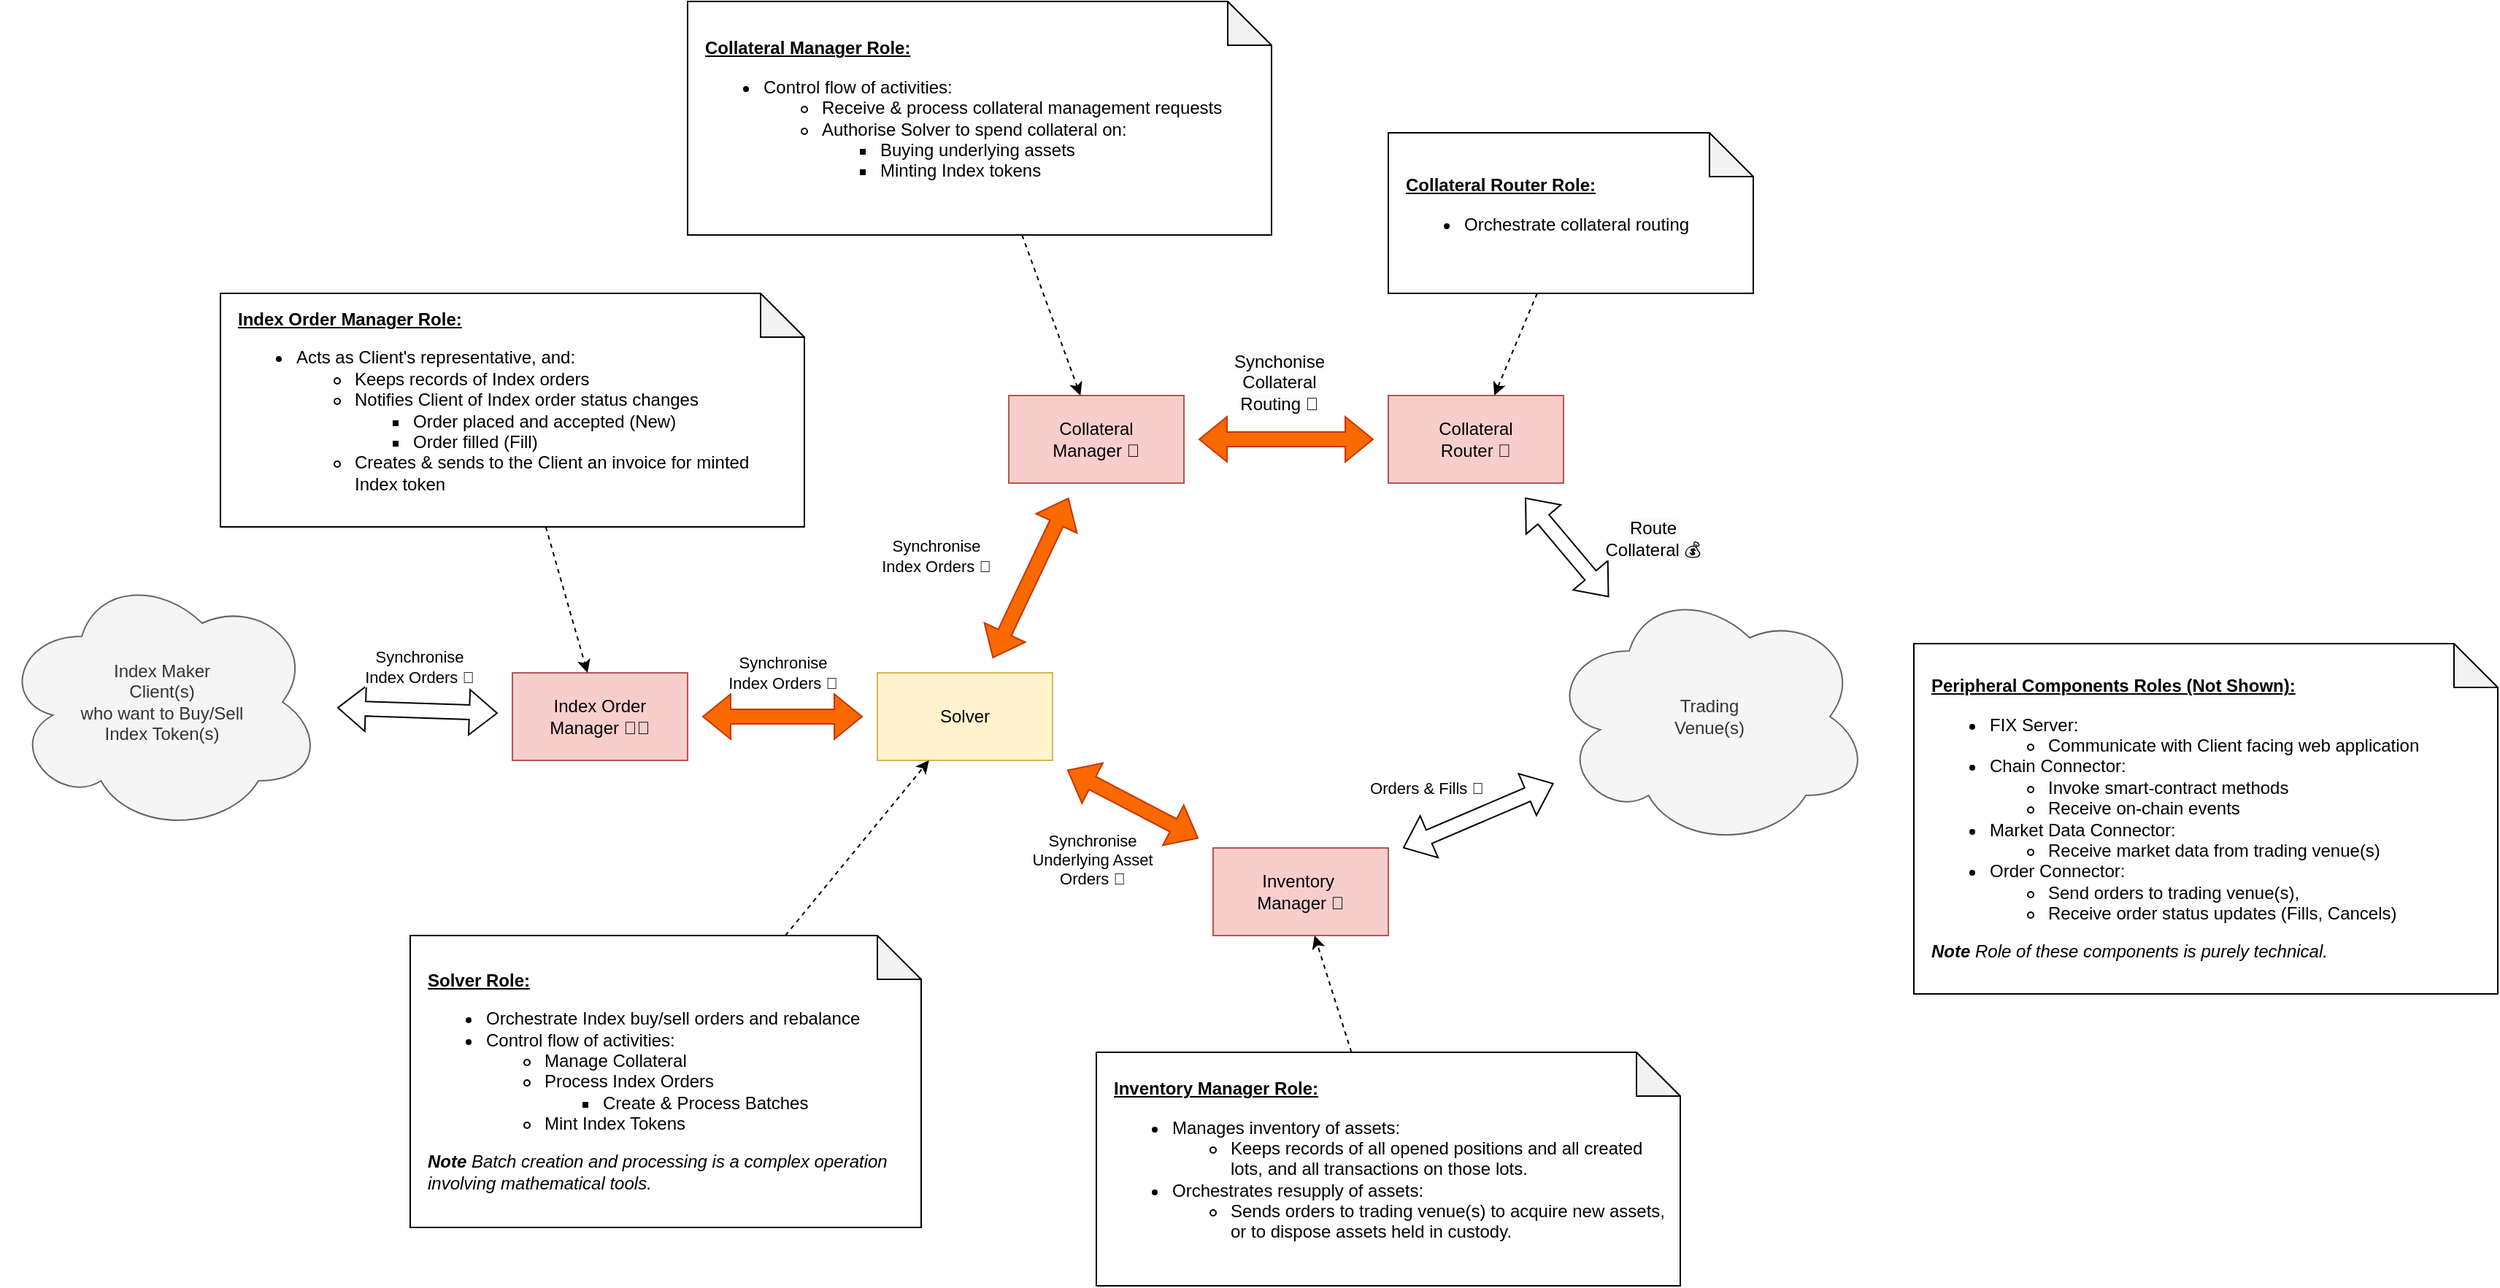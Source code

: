 <mxfile version="24.7.8">
  <diagram name="Page-1" id="yJDUe8JdftnQUV99fM7-">
    <mxGraphModel dx="2153" dy="1460" grid="1" gridSize="10" guides="1" tooltips="1" connect="1" arrows="1" fold="1" page="1" pageScale="1" pageWidth="1169" pageHeight="827" math="0" shadow="0">
      <root>
        <mxCell id="0" />
        <mxCell id="1" parent="0" />
        <mxCell id="acGK86W74Pha8hfMKejU-4" style="rounded=0;orthogonalLoop=1;jettySize=auto;html=1;shape=flexArrow;targetPerimeterSpacing=10;sourcePerimeterSpacing=10;startArrow=block;" parent="1" source="acGK86W74Pha8hfMKejU-29" target="acGK86W74Pha8hfMKejU-3" edge="1">
          <mxGeometry relative="1" as="geometry" />
        </mxCell>
        <mxCell id="acGK86W74Pha8hfMKejU-8" value="&lt;div&gt;&lt;span style=&quot;font-size: 12px; background-color: rgb(251, 251, 251);&quot;&gt;Route&lt;/span&gt;&lt;/div&gt;&lt;div&gt;&lt;span style=&quot;font-size: 12px; background-color: rgb(251, 251, 251);&quot;&gt;Collateral 💰&lt;/span&gt;&lt;/div&gt;" style="edgeLabel;html=1;align=center;verticalAlign=middle;resizable=0;points=[];" parent="acGK86W74Pha8hfMKejU-4" vertex="1" connectable="0">
          <mxGeometry x="-0.029" y="3" relative="1" as="geometry">
            <mxPoint x="57" y="-4" as="offset" />
          </mxGeometry>
        </mxCell>
        <mxCell id="acGK86W74Pha8hfMKejU-1" value="Collateral&lt;div&gt;Manager 🏦&lt;/div&gt;" style="rounded=0;whiteSpace=wrap;html=1;fillColor=#f8cecc;strokeColor=#b85450;" parent="1" vertex="1">
          <mxGeometry x="340" y="70" width="120" height="60" as="geometry" />
        </mxCell>
        <mxCell id="acGK86W74Pha8hfMKejU-2" value="Inventory&amp;nbsp;&lt;div&gt;Manager 💱&lt;/div&gt;" style="rounded=0;whiteSpace=wrap;html=1;fillColor=#f8cecc;strokeColor=#b85450;" parent="1" vertex="1">
          <mxGeometry x="480" y="380" width="120" height="60" as="geometry" />
        </mxCell>
        <mxCell id="acGK86W74Pha8hfMKejU-3" value="Trading&lt;div&gt;Venue(s)&lt;/div&gt;" style="ellipse;shape=cloud;whiteSpace=wrap;html=1;fillColor=#f5f5f5;fontColor=#333333;strokeColor=#666666;" parent="1" vertex="1">
          <mxGeometry x="710" y="200" width="220" height="180" as="geometry" />
        </mxCell>
        <mxCell id="acGK86W74Pha8hfMKejU-5" style="rounded=0;orthogonalLoop=1;jettySize=auto;html=1;shape=flexArrow;targetPerimeterSpacing=10;sourcePerimeterSpacing=10;startArrow=block;" parent="1" source="acGK86W74Pha8hfMKejU-2" target="acGK86W74Pha8hfMKejU-3" edge="1">
          <mxGeometry relative="1" as="geometry" />
        </mxCell>
        <mxCell id="acGK86W74Pha8hfMKejU-9" value="Orders &amp;amp; Fills 🚚" style="edgeLabel;html=1;align=center;verticalAlign=middle;resizable=0;points=[];" parent="acGK86W74Pha8hfMKejU-5" vertex="1" connectable="0">
          <mxGeometry x="-0.115" y="2" relative="1" as="geometry">
            <mxPoint x="-29" y="-20" as="offset" />
          </mxGeometry>
        </mxCell>
        <mxCell id="acGK86W74Pha8hfMKejU-12" value="Synchronise&lt;div&gt;Index Orders 🔄&lt;/div&gt;" style="rounded=0;orthogonalLoop=1;jettySize=auto;html=1;shape=flexArrow;targetPerimeterSpacing=10;sourcePerimeterSpacing=10;startArrow=block;fillColor=#fa6800;strokeColor=#C73500;" parent="1" source="acGK86W74Pha8hfMKejU-11" target="acGK86W74Pha8hfMKejU-1" edge="1">
          <mxGeometry x="-0.234" y="65" relative="1" as="geometry">
            <mxPoint as="offset" />
          </mxGeometry>
        </mxCell>
        <mxCell id="acGK86W74Pha8hfMKejU-13" value="Synchronise&lt;div&gt;Underlying Asset&lt;/div&gt;&lt;div&gt;Orders 🔄&lt;/div&gt;" style="rounded=0;orthogonalLoop=1;jettySize=auto;html=1;shape=flexArrow;targetPerimeterSpacing=10;sourcePerimeterSpacing=10;startArrow=block;fillColor=#fa6800;strokeColor=#C73500;" parent="1" source="acGK86W74Pha8hfMKejU-11" target="acGK86W74Pha8hfMKejU-2" edge="1">
          <mxGeometry x="-0.142" y="-47" relative="1" as="geometry">
            <mxPoint as="offset" />
          </mxGeometry>
        </mxCell>
        <mxCell id="acGK86W74Pha8hfMKejU-11" value="Solver" style="rounded=0;whiteSpace=wrap;html=1;fillColor=#fff2cc;strokeColor=#d6b656;" parent="1" vertex="1">
          <mxGeometry x="250" y="260" width="120" height="60" as="geometry" />
        </mxCell>
        <mxCell id="acGK86W74Pha8hfMKejU-15" value="Synchronise&lt;div&gt;Index Orders 🔄&lt;/div&gt;" style="rounded=0;orthogonalLoop=1;jettySize=auto;html=1;shape=flexArrow;startArrow=block;targetPerimeterSpacing=10;sourcePerimeterSpacing=10;fillColor=#fa6800;strokeColor=#C73500;" parent="1" source="acGK86W74Pha8hfMKejU-14" target="acGK86W74Pha8hfMKejU-11" edge="1">
          <mxGeometry y="30" relative="1" as="geometry">
            <mxPoint as="offset" />
          </mxGeometry>
        </mxCell>
        <mxCell id="acGK86W74Pha8hfMKejU-14" value="Index Order&lt;div&gt;Manager 👩‍💼&lt;/div&gt;" style="rounded=0;whiteSpace=wrap;html=1;fillColor=#f8cecc;strokeColor=#b85450;" parent="1" vertex="1">
          <mxGeometry y="260" width="120" height="60" as="geometry" />
        </mxCell>
        <mxCell id="acGK86W74Pha8hfMKejU-16" value="&lt;div&gt;Index Maker&lt;/div&gt;Client(s)&lt;div&gt;who want to Buy/Sell&lt;/div&gt;&lt;div&gt;Index Token(s)&lt;/div&gt;" style="ellipse;shape=cloud;whiteSpace=wrap;html=1;fillColor=#f5f5f5;fontColor=#333333;strokeColor=#666666;" parent="1" vertex="1">
          <mxGeometry x="-350" y="190" width="220" height="180" as="geometry" />
        </mxCell>
        <mxCell id="acGK86W74Pha8hfMKejU-17" value="Synchronise&lt;div&gt;Index Orders 🔄&lt;/div&gt;" style="rounded=0;orthogonalLoop=1;jettySize=auto;html=1;shape=flexArrow;startArrow=block;targetPerimeterSpacing=10;sourcePerimeterSpacing=10;" parent="1" source="acGK86W74Pha8hfMKejU-16" target="acGK86W74Pha8hfMKejU-14" edge="1">
          <mxGeometry y="30" relative="1" as="geometry">
            <mxPoint x="-90" y="389.33" as="sourcePoint" />
            <mxPoint x="10" y="389.33" as="targetPoint" />
            <mxPoint as="offset" />
          </mxGeometry>
        </mxCell>
        <mxCell id="acGK86W74Pha8hfMKejU-19" style="rounded=0;orthogonalLoop=1;jettySize=auto;html=1;dashed=1;" parent="1" source="acGK86W74Pha8hfMKejU-18" target="acGK86W74Pha8hfMKejU-11" edge="1">
          <mxGeometry relative="1" as="geometry" />
        </mxCell>
        <mxCell id="acGK86W74Pha8hfMKejU-18" value="&lt;u&gt;&lt;b&gt;Solver Role:&lt;/b&gt;&lt;/u&gt;&lt;div&gt;&lt;ul&gt;&lt;li&gt;Orchestrate Index buy/sell orders and rebalance&lt;/li&gt;&lt;li&gt;Control flow of activities:&lt;/li&gt;&lt;ul&gt;&lt;li&gt;Manage Collateral&lt;/li&gt;&lt;li&gt;Process Index Orders&lt;/li&gt;&lt;ul&gt;&lt;li&gt;Create &amp;amp; Process Batches&lt;/li&gt;&lt;/ul&gt;&lt;li&gt;Mint Index Tokens&lt;/li&gt;&lt;/ul&gt;&lt;/ul&gt;&lt;div&gt;&lt;i&gt;&lt;b&gt;Note&lt;/b&gt; Batch creation and processing is a complex operation involving mathematical tools.&lt;/i&gt;&lt;/div&gt;&lt;/div&gt;" style="shape=note;whiteSpace=wrap;html=1;backgroundOutline=1;darkOpacity=0.05;spacingLeft=10;spacingBottom=10;spacingRight=10;spacingTop=10;align=left;" parent="1" vertex="1">
          <mxGeometry x="-70" y="440" width="350" height="200" as="geometry" />
        </mxCell>
        <mxCell id="acGK86W74Pha8hfMKejU-20" value="&lt;u&gt;&lt;b&gt;Collateral Manager Role:&lt;/b&gt;&lt;/u&gt;&lt;div&gt;&lt;ul&gt;&lt;li&gt;&lt;span style=&quot;background-color: initial;&quot;&gt;Control flow of activities:&lt;/span&gt;&lt;br&gt;&lt;/li&gt;&lt;ul&gt;&lt;li&gt;Receive &amp;amp; process collateral management requests&lt;/li&gt;&lt;li&gt;Authorise Solver to spend collateral on:&lt;/li&gt;&lt;ul&gt;&lt;li&gt;Buying underlying assets&lt;/li&gt;&lt;li&gt;Minting Index tokens&lt;/li&gt;&lt;/ul&gt;&lt;/ul&gt;&lt;/ul&gt;&lt;/div&gt;" style="shape=note;whiteSpace=wrap;html=1;backgroundOutline=1;darkOpacity=0.05;spacingLeft=10;spacingBottom=10;spacingRight=10;spacingTop=10;align=left;" parent="1" vertex="1">
          <mxGeometry x="120" y="-200" width="400" height="160" as="geometry" />
        </mxCell>
        <mxCell id="acGK86W74Pha8hfMKejU-21" style="rounded=0;orthogonalLoop=1;jettySize=auto;html=1;dashed=1;" parent="1" source="acGK86W74Pha8hfMKejU-20" target="acGK86W74Pha8hfMKejU-1" edge="1">
          <mxGeometry relative="1" as="geometry">
            <mxPoint x="280" y="130" as="sourcePoint" />
            <mxPoint x="307" y="-30" as="targetPoint" />
          </mxGeometry>
        </mxCell>
        <mxCell id="acGK86W74Pha8hfMKejU-22" value="&lt;u&gt;&lt;b&gt;Index Order Manager Role:&lt;/b&gt;&lt;/u&gt;&lt;div&gt;&lt;ul&gt;&lt;li&gt;Acts as Client&#39;s representative, and:&lt;/li&gt;&lt;ul&gt;&lt;li&gt;Keeps records of Index orders&lt;/li&gt;&lt;li&gt;Notifies Client of Index order status changes&lt;/li&gt;&lt;ul&gt;&lt;li&gt;Order placed and accepted (New)&lt;/li&gt;&lt;li&gt;Order filled (Fill)&lt;/li&gt;&lt;/ul&gt;&lt;li&gt;&lt;span style=&quot;background-color: initial;&quot;&gt;Creates &amp;amp; sends to the Client an invoice for minted Index token&lt;/span&gt;&lt;br&gt;&lt;/li&gt;&lt;/ul&gt;&lt;/ul&gt;&lt;/div&gt;" style="shape=note;whiteSpace=wrap;html=1;backgroundOutline=1;darkOpacity=0.05;spacingLeft=10;spacingBottom=10;spacingRight=10;spacingTop=10;align=left;" parent="1" vertex="1">
          <mxGeometry x="-200" width="400" height="160" as="geometry" />
        </mxCell>
        <mxCell id="acGK86W74Pha8hfMKejU-23" style="rounded=0;orthogonalLoop=1;jettySize=auto;html=1;dashed=1;" parent="1" source="acGK86W74Pha8hfMKejU-22" target="acGK86W74Pha8hfMKejU-14" edge="1">
          <mxGeometry relative="1" as="geometry">
            <mxPoint x="-270" y="140" as="sourcePoint" />
            <mxPoint x="-1" y="150" as="targetPoint" />
          </mxGeometry>
        </mxCell>
        <mxCell id="acGK86W74Pha8hfMKejU-25" style="rounded=0;orthogonalLoop=1;jettySize=auto;html=1;dashed=1;" parent="1" source="acGK86W74Pha8hfMKejU-24" target="acGK86W74Pha8hfMKejU-2" edge="1">
          <mxGeometry relative="1" as="geometry" />
        </mxCell>
        <mxCell id="acGK86W74Pha8hfMKejU-24" value="&lt;u&gt;&lt;b&gt;Inventory Manager Role:&lt;/b&gt;&lt;/u&gt;&lt;div&gt;&lt;ul&gt;&lt;li&gt;Manages inventory of assets:&lt;/li&gt;&lt;ul&gt;&lt;li&gt;Keeps records of all opened positions and all created lots, and all transactions on those lots.&lt;/li&gt;&lt;/ul&gt;&lt;li&gt;Orchestrates resupply of assets:&lt;/li&gt;&lt;ul&gt;&lt;li&gt;Sends orders to trading venue(s) to acquire new assets, or to dispose assets held in custody.&lt;/li&gt;&lt;/ul&gt;&lt;/ul&gt;&lt;/div&gt;" style="shape=note;whiteSpace=wrap;html=1;backgroundOutline=1;darkOpacity=0.05;spacingLeft=10;spacingBottom=10;spacingRight=10;spacingTop=10;align=left;" parent="1" vertex="1">
          <mxGeometry x="400" y="520" width="400" height="160" as="geometry" />
        </mxCell>
        <mxCell id="acGK86W74Pha8hfMKejU-28" value="&lt;u&gt;&lt;b&gt;Peripheral Components Roles (Not Shown):&lt;/b&gt;&lt;/u&gt;&lt;div&gt;&lt;ul&gt;&lt;li&gt;FIX Server:&lt;/li&gt;&lt;ul&gt;&lt;li&gt;Communicate with Client facing web application&lt;/li&gt;&lt;/ul&gt;&lt;li&gt;Chain Connector:&lt;/li&gt;&lt;ul&gt;&lt;li&gt;Invoke smart-contract methods&lt;/li&gt;&lt;li&gt;Receive on-chain events&lt;/li&gt;&lt;/ul&gt;&lt;li&gt;Market Data Connector:&lt;/li&gt;&lt;ul&gt;&lt;li&gt;Receive market data from trading venue(s)&lt;/li&gt;&lt;/ul&gt;&lt;li&gt;Order Connector:&lt;/li&gt;&lt;ul&gt;&lt;li&gt;Send orders to trading venue(s),&lt;/li&gt;&lt;li&gt;Receive order status updates (Fills, Cancels)&lt;/li&gt;&lt;/ul&gt;&lt;/ul&gt;&lt;div&gt;&lt;i&gt;&lt;b&gt;Note&lt;/b&gt; Role of these components is purely technical.&lt;/i&gt;&lt;/div&gt;&lt;/div&gt;" style="shape=note;whiteSpace=wrap;html=1;backgroundOutline=1;darkOpacity=0.05;spacingLeft=10;spacingBottom=10;spacingRight=10;spacingTop=10;align=left;" parent="1" vertex="1">
          <mxGeometry x="960" y="240" width="400" height="240" as="geometry" />
        </mxCell>
        <mxCell id="acGK86W74Pha8hfMKejU-29" value="Collateral&lt;div&gt;Router 🔄&lt;/div&gt;" style="rounded=0;whiteSpace=wrap;html=1;fillColor=#f8cecc;strokeColor=#b85450;" parent="1" vertex="1">
          <mxGeometry x="600" y="70" width="120" height="60" as="geometry" />
        </mxCell>
        <mxCell id="acGK86W74Pha8hfMKejU-32" style="rounded=0;orthogonalLoop=1;jettySize=auto;html=1;shape=flexArrow;targetPerimeterSpacing=10;sourcePerimeterSpacing=10;startArrow=block;fillColor=#fa6800;strokeColor=#C73500;" parent="1" source="acGK86W74Pha8hfMKejU-29" target="acGK86W74Pha8hfMKejU-1" edge="1">
          <mxGeometry relative="1" as="geometry">
            <mxPoint x="650" y="120" as="sourcePoint" />
            <mxPoint x="698" y="235" as="targetPoint" />
          </mxGeometry>
        </mxCell>
        <mxCell id="acGK86W74Pha8hfMKejU-33" value="&lt;div&gt;&lt;span style=&quot;font-size: 12px; background-color: rgb(251, 251, 251);&quot;&gt;Synchonise&lt;/span&gt;&lt;/div&gt;&lt;div&gt;&lt;span style=&quot;font-size: 12px; background-color: rgb(251, 251, 251);&quot;&gt;Collateral&lt;/span&gt;&lt;/div&gt;&lt;div&gt;&lt;span style=&quot;font-size: 12px; background-color: rgb(251, 251, 251);&quot;&gt;Routing 🔄&lt;/span&gt;&lt;/div&gt;" style="edgeLabel;html=1;align=center;verticalAlign=middle;resizable=0;points=[];" parent="acGK86W74Pha8hfMKejU-32" vertex="1" connectable="0">
          <mxGeometry x="-0.029" y="3" relative="1" as="geometry">
            <mxPoint x="-7" y="-42" as="offset" />
          </mxGeometry>
        </mxCell>
        <mxCell id="acGK86W74Pha8hfMKejU-36" value="&lt;u&gt;&lt;b&gt;Collateral Router Role:&lt;/b&gt;&lt;/u&gt;&lt;div&gt;&lt;ul&gt;&lt;li&gt;Orchestrate collateral routing&lt;/li&gt;&lt;/ul&gt;&lt;/div&gt;" style="shape=note;whiteSpace=wrap;html=1;backgroundOutline=1;darkOpacity=0.05;spacingLeft=10;spacingBottom=10;spacingRight=10;spacingTop=10;align=left;" parent="1" vertex="1">
          <mxGeometry x="600" y="-110" width="250" height="110" as="geometry" />
        </mxCell>
        <mxCell id="acGK86W74Pha8hfMKejU-37" style="rounded=0;orthogonalLoop=1;jettySize=auto;html=1;dashed=1;" parent="1" source="acGK86W74Pha8hfMKejU-36" target="acGK86W74Pha8hfMKejU-29" edge="1">
          <mxGeometry relative="1" as="geometry">
            <mxPoint x="700" y="120" as="sourcePoint" />
            <mxPoint x="807" y="60" as="targetPoint" />
          </mxGeometry>
        </mxCell>
      </root>
    </mxGraphModel>
  </diagram>
</mxfile>
